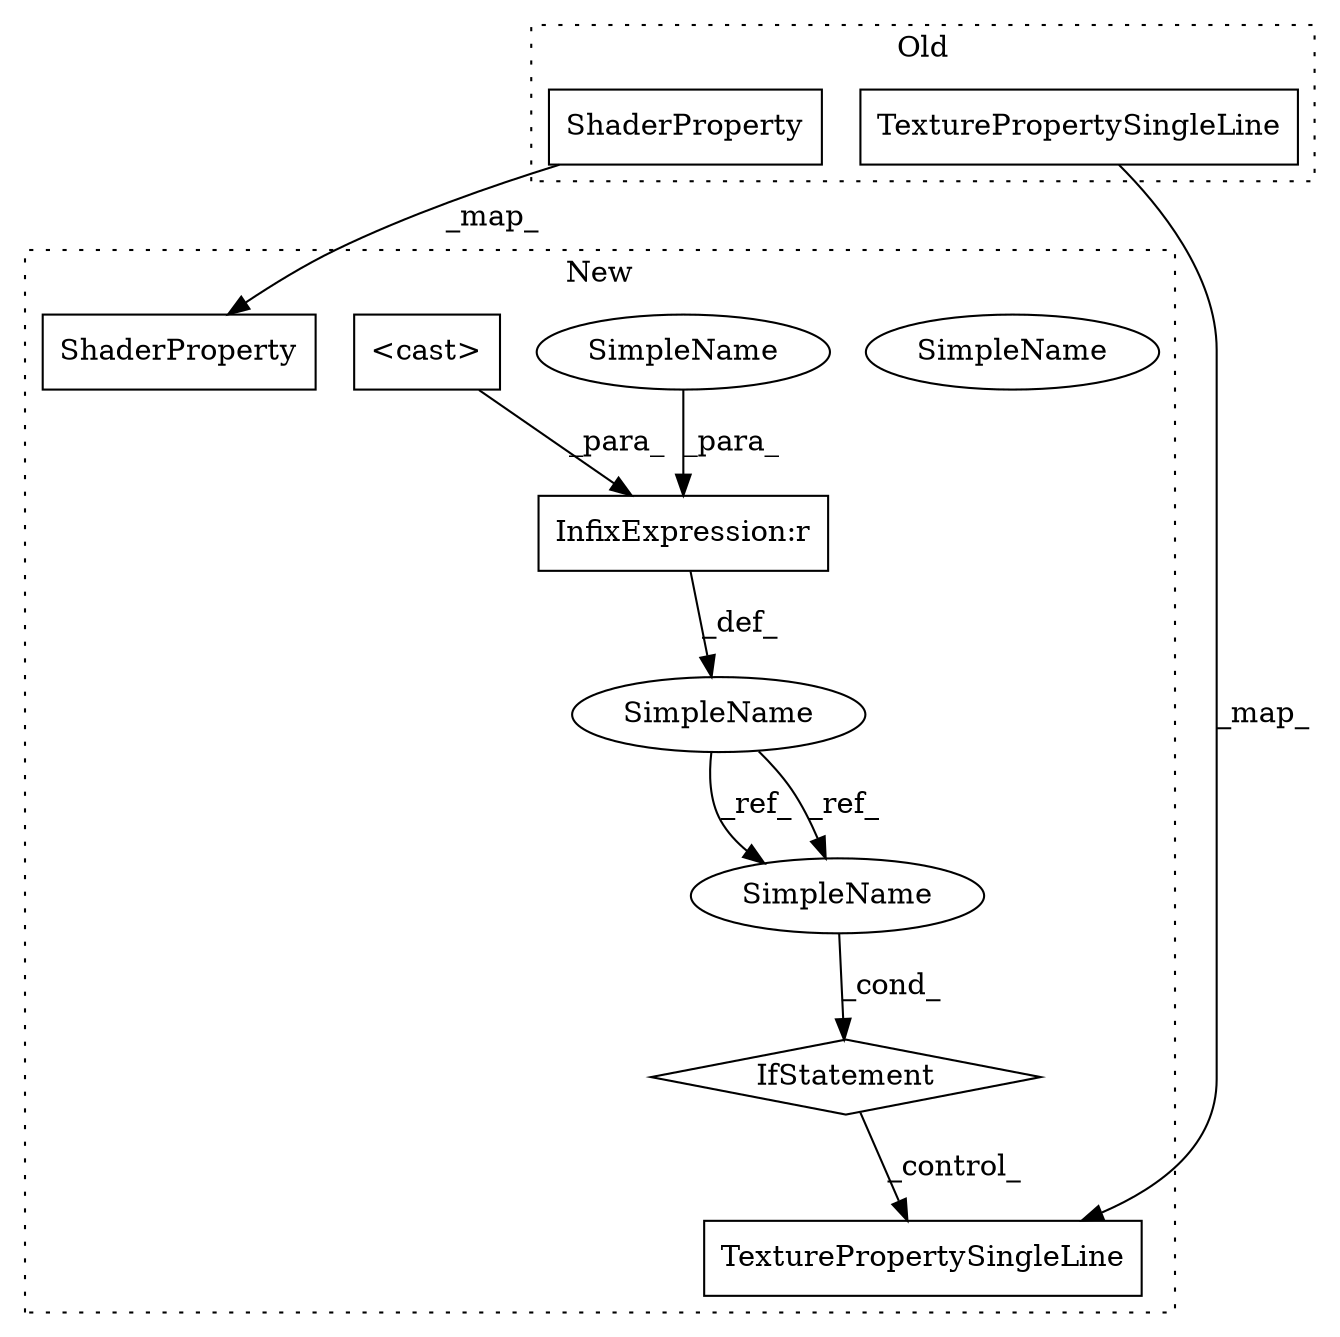 digraph G {
subgraph cluster0 {
1 [label="TexturePropertySingleLine" a="32" s="2353,2561" l="47,18" shape="box"];
10 [label="ShaderProperty" a="32" s="5432,5558" l="36,18" shape="box"];
label = "Old";
style="dotted";
}
subgraph cluster1 {
2 [label="TexturePropertySingleLine" a="32" s="2985,3205" l="51,22" shape="box"];
3 [label="IfStatement" a="25" s="2908,2930" l="4,18" shape="diamond"];
4 [label="SimpleName" a="42" s="2912" l="18" shape="ellipse"];
5 [label="SimpleName" a="42" s="1090" l="18" shape="ellipse"];
6 [label="InfixExpression:r" a="27" s="1119" l="4" shape="box"];
7 [label="SimpleName" a="42" s="1111" l="8" shape="ellipse"];
8 [label="<cast>" a="11" s="998" l="30" shape="box"];
9 [label="ShaderProperty" a="32" s="6638,6772" l="40,22" shape="box"];
11 [label="SimpleName" a="42" s="2912" l="18" shape="ellipse"];
label = "New";
style="dotted";
}
1 -> 2 [label="_map_"];
3 -> 2 [label="_control_"];
5 -> 11 [label="_ref_"];
5 -> 11 [label="_ref_"];
6 -> 5 [label="_def_"];
7 -> 6 [label="_para_"];
8 -> 6 [label="_para_"];
10 -> 9 [label="_map_"];
11 -> 3 [label="_cond_"];
}